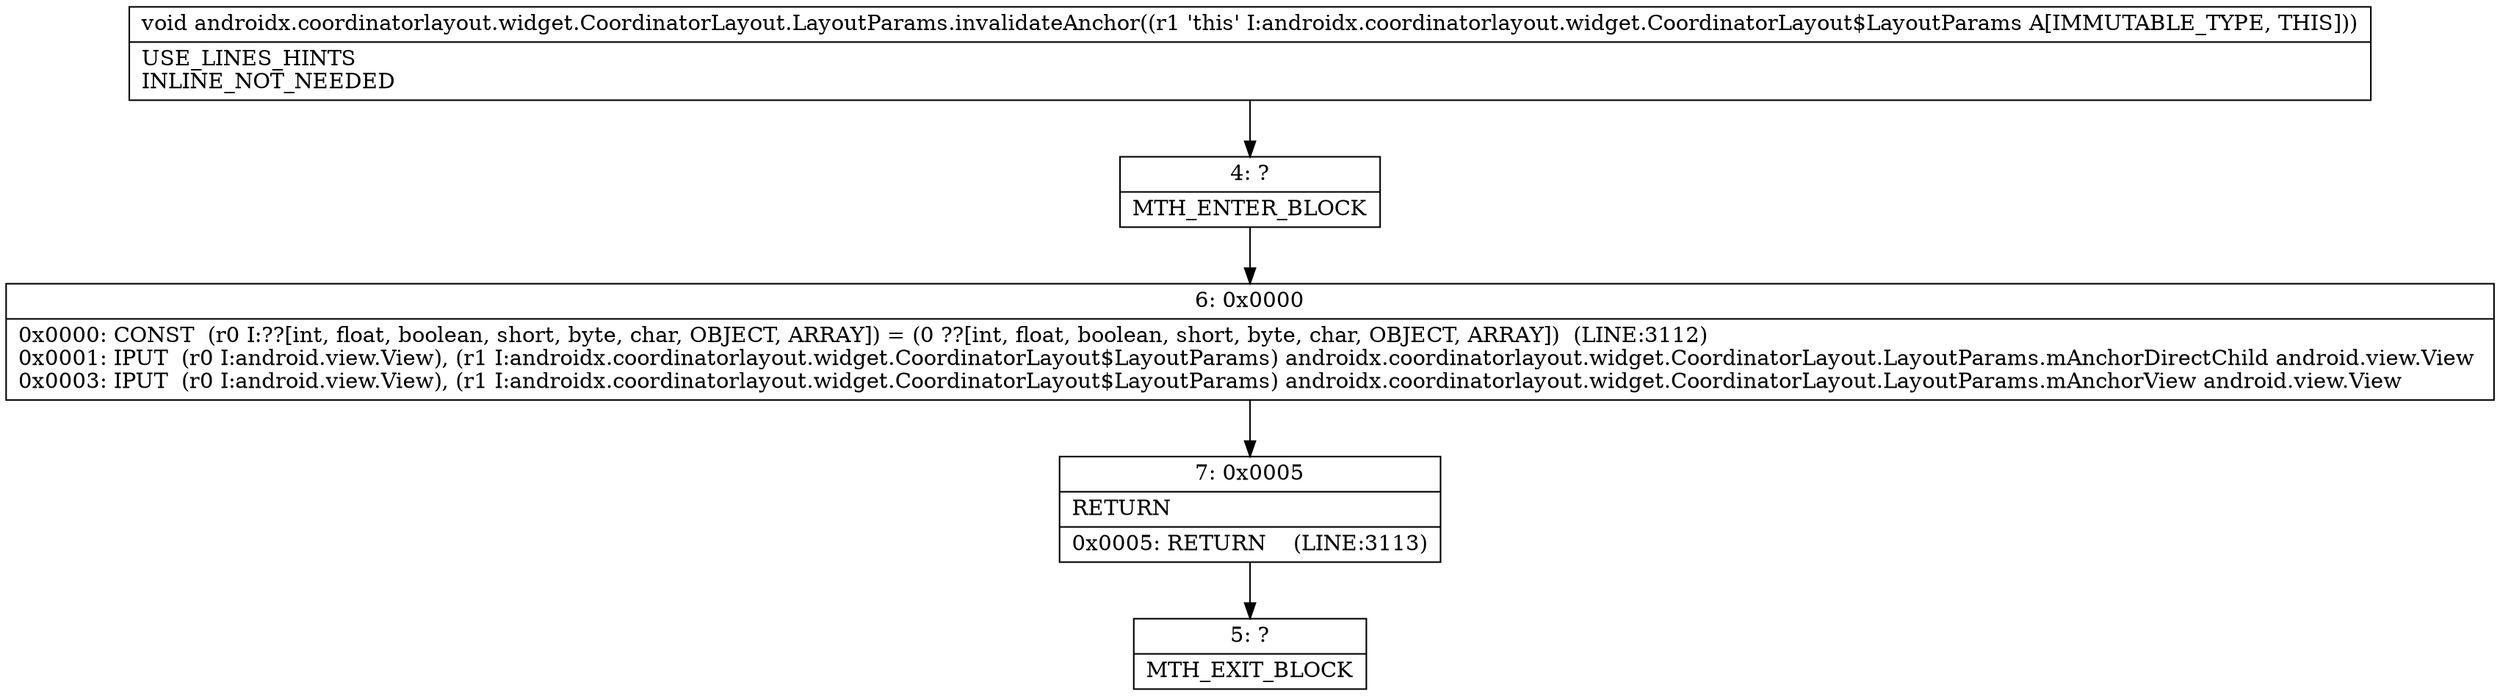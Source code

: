 digraph "CFG forandroidx.coordinatorlayout.widget.CoordinatorLayout.LayoutParams.invalidateAnchor()V" {
Node_4 [shape=record,label="{4\:\ ?|MTH_ENTER_BLOCK\l}"];
Node_6 [shape=record,label="{6\:\ 0x0000|0x0000: CONST  (r0 I:??[int, float, boolean, short, byte, char, OBJECT, ARRAY]) = (0 ??[int, float, boolean, short, byte, char, OBJECT, ARRAY])  (LINE:3112)\l0x0001: IPUT  (r0 I:android.view.View), (r1 I:androidx.coordinatorlayout.widget.CoordinatorLayout$LayoutParams) androidx.coordinatorlayout.widget.CoordinatorLayout.LayoutParams.mAnchorDirectChild android.view.View \l0x0003: IPUT  (r0 I:android.view.View), (r1 I:androidx.coordinatorlayout.widget.CoordinatorLayout$LayoutParams) androidx.coordinatorlayout.widget.CoordinatorLayout.LayoutParams.mAnchorView android.view.View \l}"];
Node_7 [shape=record,label="{7\:\ 0x0005|RETURN\l|0x0005: RETURN    (LINE:3113)\l}"];
Node_5 [shape=record,label="{5\:\ ?|MTH_EXIT_BLOCK\l}"];
MethodNode[shape=record,label="{void androidx.coordinatorlayout.widget.CoordinatorLayout.LayoutParams.invalidateAnchor((r1 'this' I:androidx.coordinatorlayout.widget.CoordinatorLayout$LayoutParams A[IMMUTABLE_TYPE, THIS]))  | USE_LINES_HINTS\lINLINE_NOT_NEEDED\l}"];
MethodNode -> Node_4;Node_4 -> Node_6;
Node_6 -> Node_7;
Node_7 -> Node_5;
}

